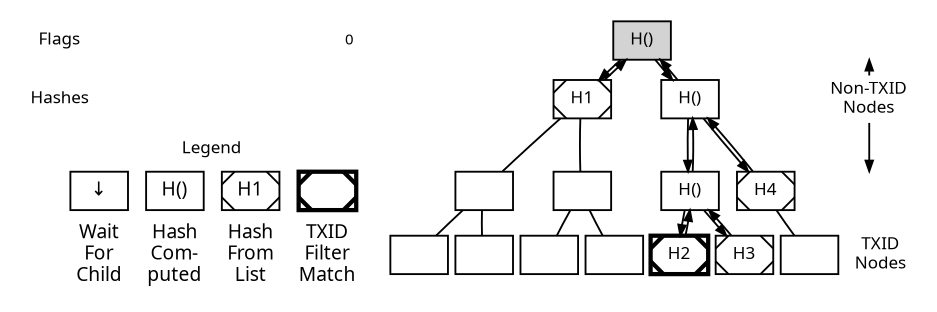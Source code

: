 digraph merkleblock {

//size="6.25,2.22";
size="6.25";
rankdir=BT
nodesep=0.1
splines="false"

edge [ penwidth = 1.75, fontname="Sans" ]
node [ penwidth = 1.75, shape = "box", fontname="Sans", ]
graph [ penwidth = 1.75, fontname="Sans", fontsize = 16 ]

subgraph cluster_flags {
    node [ label = "", width=0.2, height=0.2, fontsize = 14, shape = "none" ];
    graph [ penwidth = 0 ];

    flag8 [ label = "0" ];
    flag7 [ label = "0", style = "invis" ];
    flag6 [ label = "0", style = "invis" ];
    flag5 [ label = "1", style = "invis" ];
    flag4 [ label = "1", style = "invis" ];
    flag3 [ label = "1", style = "invis" ];
    flag2 [ label = "0", style = "invis" ];
    flag1 [ label = "1", style = "invis" ];
    flag_label [ label = "Flags", shape = "none", fontsize = 16 ];
}

subgraph cluster_hashes {
    graph [ penwidth = 0 ];
    node [ shape = "none" ];

    hash4 [ label = "H4", style = "invis" ];
    hash3 [ label = "H3", style = "invis" ];
    hash2 [ label = "H2", style = "invis" ];
    hash1 [ label = "H1", style = "invis" ];
    hash_label [ label = "Hashes", shape = "none", fontsize = 16 ];
}

hash_label -> flag_label [ style = "invis" ];

subgraph cluster_legend {
    node [ label = "", fontsize = 18 ];
    graph [ penwidth = 0 ];
    edge [ style = "invis" ];
    ranksep = 3;


    {
        node [ shape = "none" ];
        matched_filter_label [ label = "TXID\nFilter\nMatch" ];
        hash_from_list_label [ label = "Hash\nFrom\nList" ];
        hash_computed_label [ label = "Hash\nCom-\nputed" ];
        waiting_label [ label = "Wait\nFor\nChild" ];
    }

    matched_filter [ penwidth = 4, style = "diagonals", bgcolor = grey ];
    hash_from_list [ label = "H1", style = "diagonals" ];
    hash_computed [ label = "H()" ];
    waiting [ label = "↓" ];

    pre_legend_label [ label = "", style = "invis", width=0, height=0 ];
    legend_label [ label = "", style = "invis", width=0, height=0 ];
    pre_legend_label -> legend_label [ style = "invis" ];

    waiting_label -> waiting;
    hash_from_list_label -> hash_from_list;
    hash_computed_label -> hash_computed;
    matched_filter_label -> matched_filter;

    labelloc = b;
    label = "Legend"
}

legend_label -> hash_label [ style = "invis" ];

subgraph cluster_tree {
    edge [ dir = "none" ];
    node [ label = "", fontsize = 16 ];
    graph [ penwidth = 0 ];

    {
    root_row [ shape = "none" ];
    row1 [ shape = "none", label = "Non-TXID\nNodes" ];
    row2 [ shape = "none", style = "invis", width = 1.2 ];
    txid_row [ label = "TXID\nNodes", shape = "none" ];

    row2 -> row1 [ dir = "back" ];
    row1 -> root_row [ dir = ""];
    txid_row -> row2 [ style = "invis" ];
    }

    G;
    F [ style = "diagonals", label = "H3" ];
    E [ penwidth = 4, style = "diagonals", label = "H2" ];
    D;
    C;
    B;
    A;

    G2 [ label = "H4", style = "diagonals" ];
    EF [ label = "H()", ];
    EFG2 [ label = "H()" ];
    ABCD [ style = "diagonals", label = "H1" ];
    ROOT [ label = "H()", style = "filled" ];

    A -> AB;
    B -> AB;
    C -> CD;
    D -> CD;
    E -> EF [ dir = "back" ];
    F -> EF [ dir = "back" ];
    G -> G2;

    AB -> A [ constraint = false, style = "invis" ];
    AB -> B [ constraint = false, style = "invis" ];
    CD -> C [ constraint = false, style = "invis" ];
    CD -> D [ constraint = false, style = "invis" ];
    EF -> E [ constraint = false, dir = "back" ];
    EF -> F [ constraint = false, dir = "back" ];
    G2 -> G [ constraint = false, style = "invis" ];

    AB -> ABCD;
    CD -> ABCD;
    EF -> EFG2 [ dir = "back" ];
    G2 -> EFG2 [ dir = "back" ];

    ABCD -> AB [ constraint = false, style = "invis" ];
    ABCD -> CD [ constraint = false, style = "invis" ];
    EFG2 -> EF [ constraint = false, dir = "back" ];
    EFG2 -> G2 [ constraint = false, dir = "back" ];

    ABCD -> ROOT [ dir = "back" ];
    EFG2 -> ROOT [ dir = "back" ];

    ROOT -> ABCD [ constraint = false, dir = "back" ];
    ROOT -> EFG2 [ constraint = false, dir = "back" ];

}

//label = "Parsing A MerkleBlock Message"
}
